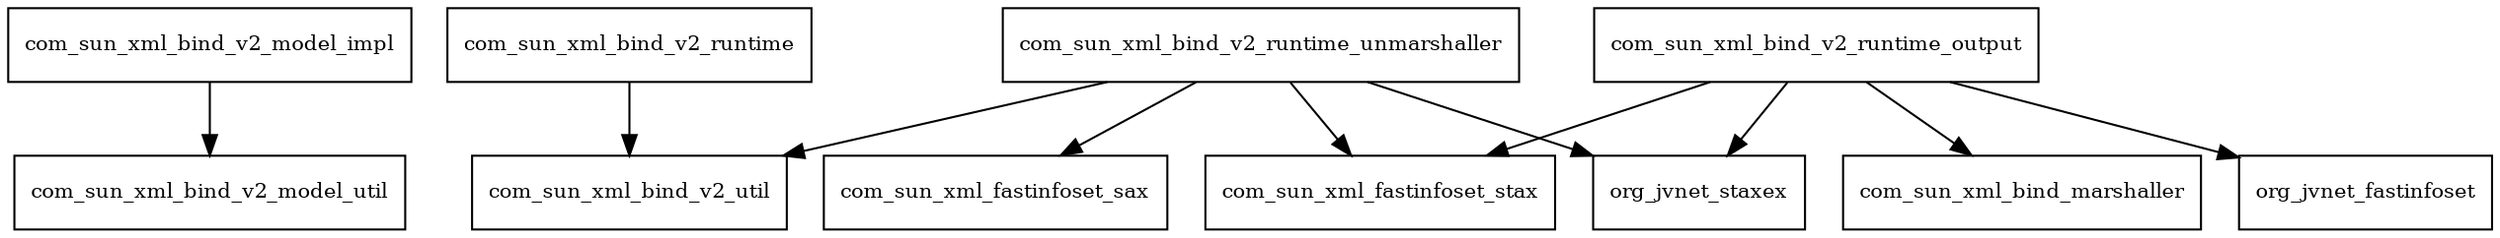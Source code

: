 digraph jaxb_impl_2_3_0_package_dependencies {
  node [shape = box, fontsize=10.0];
  com_sun_xml_bind_v2_model_impl -> com_sun_xml_bind_v2_model_util;
  com_sun_xml_bind_v2_runtime -> com_sun_xml_bind_v2_util;
  com_sun_xml_bind_v2_runtime_output -> com_sun_xml_bind_marshaller;
  com_sun_xml_bind_v2_runtime_output -> com_sun_xml_fastinfoset_stax;
  com_sun_xml_bind_v2_runtime_output -> org_jvnet_fastinfoset;
  com_sun_xml_bind_v2_runtime_output -> org_jvnet_staxex;
  com_sun_xml_bind_v2_runtime_unmarshaller -> com_sun_xml_bind_v2_util;
  com_sun_xml_bind_v2_runtime_unmarshaller -> com_sun_xml_fastinfoset_sax;
  com_sun_xml_bind_v2_runtime_unmarshaller -> com_sun_xml_fastinfoset_stax;
  com_sun_xml_bind_v2_runtime_unmarshaller -> org_jvnet_staxex;
}
